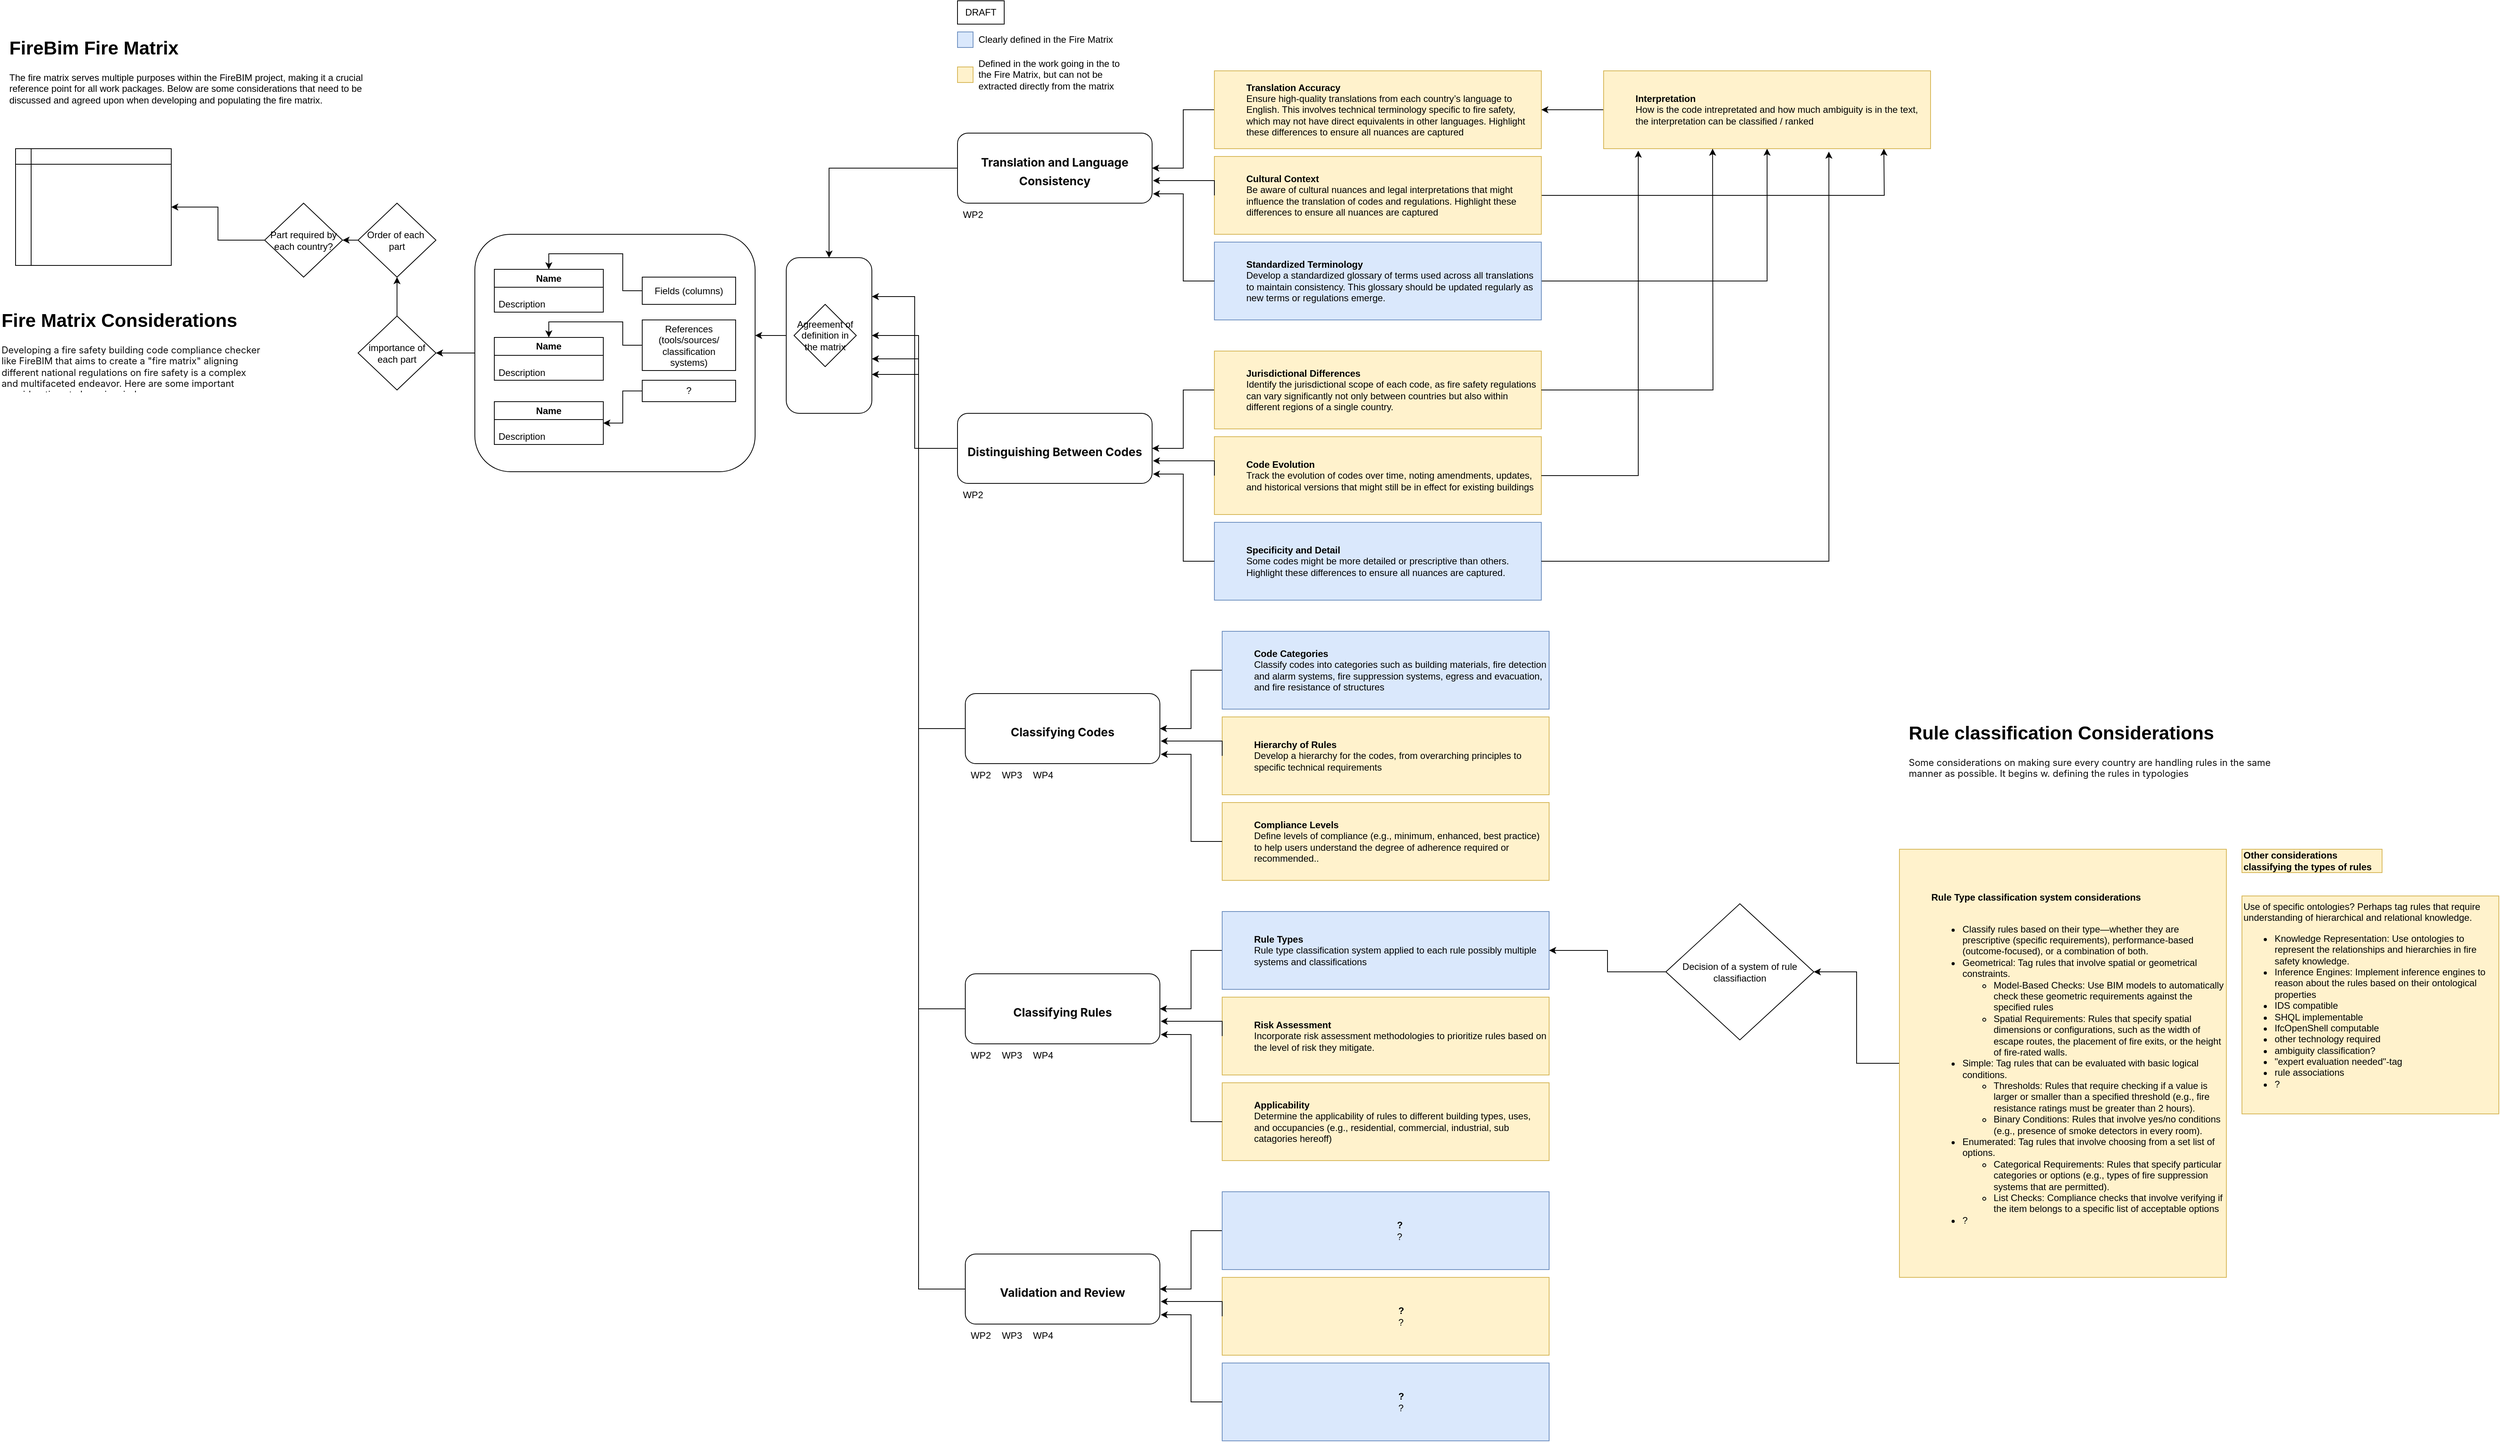 <mxfile version="24.5.3" type="github">
  <diagram name="Page-1" id="AG5_23tD9WazgZ3pk416">
    <mxGraphModel dx="3550" dy="1925" grid="1" gridSize="10" guides="1" tooltips="1" connect="1" arrows="1" fold="1" page="1" pageScale="1" pageWidth="850" pageHeight="1100" math="0" shadow="0">
      <root>
        <mxCell id="0" />
        <mxCell id="1" parent="0" />
        <mxCell id="0lbvmDNEnkcKm_lzGgN5-1" style="edgeStyle=orthogonalEdgeStyle;rounded=0;orthogonalLoop=1;jettySize=auto;html=1;exitX=0;exitY=0.5;exitDx=0;exitDy=0;entryX=1;entryY=0.5;entryDx=0;entryDy=0;" edge="1" parent="1" source="0lbvmDNEnkcKm_lzGgN5-2" target="0lbvmDNEnkcKm_lzGgN5-42">
          <mxGeometry relative="1" as="geometry" />
        </mxCell>
        <mxCell id="0lbvmDNEnkcKm_lzGgN5-2" value="" style="rounded=1;whiteSpace=wrap;html=1;" vertex="1" parent="1">
          <mxGeometry x="740" y="360" width="360" height="305" as="geometry" />
        </mxCell>
        <mxCell id="0lbvmDNEnkcKm_lzGgN5-3" value="" style="shape=internalStorage;whiteSpace=wrap;html=1;backgroundOutline=1;" vertex="1" parent="1">
          <mxGeometry x="150" y="250" width="200" height="150" as="geometry" />
        </mxCell>
        <mxCell id="0lbvmDNEnkcKm_lzGgN5-4" value="&lt;h1 style=&quot;margin-top: 0px;&quot;&gt;FireBim Fire Matrix&lt;/h1&gt;&lt;p&gt;The fire matrix serves multiple purposes within the FireBIM project, making it a crucial reference point for all work packages. Below are some considerations that need to be discussed and agreed upon when developing and populating the fire matrix.&lt;/p&gt;&lt;p&gt;&lt;br&gt;&lt;/p&gt;" style="text;html=1;whiteSpace=wrap;overflow=hidden;rounded=0;" vertex="1" parent="1">
          <mxGeometry x="140" y="100" width="510" height="120" as="geometry" />
        </mxCell>
        <mxCell id="0lbvmDNEnkcKm_lzGgN5-5" value="&lt;h1 style=&quot;margin-top: 0px;&quot;&gt;Fire Matrix Considerations&lt;/h1&gt;&lt;p&gt;&lt;span style=&quot;color: rgb(13, 13, 13); font-family: ui-sans-serif, -apple-system, system-ui, &amp;quot;Segoe UI&amp;quot;, Roboto, Ubuntu, Cantarell, &amp;quot;Noto Sans&amp;quot;, sans-serif, Helvetica, &amp;quot;Apple Color Emoji&amp;quot;, Arial, &amp;quot;Segoe UI Emoji&amp;quot;, &amp;quot;Segoe UI Symbol&amp;quot;; white-space-collapse: preserve; background-color: rgb(255, 255, 255);&quot;&gt;&lt;font style=&quot;font-size: 12px;&quot;&gt;Developing a fire safety building code compliance checker like FireBIM that aims to create a &quot;fire matrix&quot; aligning different national regulations on fire safety is a complex and multifaceted endeavor. Here are some important considerations to keep in mind:&lt;/font&gt;&lt;/span&gt;&lt;br&gt;&lt;/p&gt;" style="text;html=1;whiteSpace=wrap;overflow=hidden;rounded=0;" vertex="1" parent="1">
          <mxGeometry x="130" y="450" width="340" height="110" as="geometry" />
        </mxCell>
        <mxCell id="0lbvmDNEnkcKm_lzGgN5-6" style="edgeStyle=orthogonalEdgeStyle;rounded=0;orthogonalLoop=1;jettySize=auto;html=1;exitX=0;exitY=0.5;exitDx=0;exitDy=0;entryX=0.5;entryY=0;entryDx=0;entryDy=0;" edge="1" parent="1" source="0lbvmDNEnkcKm_lzGgN5-7" target="0lbvmDNEnkcKm_lzGgN5-47">
          <mxGeometry relative="1" as="geometry" />
        </mxCell>
        <mxCell id="0lbvmDNEnkcKm_lzGgN5-7" value="&lt;h3 style=&quot;border: 0px solid rgb(227, 227, 227); box-sizing: border-box; --tw-border-spacing-x: 0; --tw-border-spacing-y: 0; --tw-translate-x: 0; --tw-translate-y: 0; --tw-rotate: 0; --tw-skew-x: 0; --tw-skew-y: 0; --tw-scale-x: 1; --tw-scale-y: 1; --tw-pan-x: ; --tw-pan-y: ; --tw-pinch-zoom: ; --tw-scroll-snap-strictness: proximity; --tw-gradient-from-position: ; --tw-gradient-via-position: ; --tw-gradient-to-position: ; --tw-ordinal: ; --tw-slashed-zero: ; --tw-numeric-figure: ; --tw-numeric-spacing: ; --tw-numeric-fraction: ; --tw-ring-inset: ; --tw-ring-offset-width: 0px; --tw-ring-offset-color: #fff; --tw-ring-color: rgba(69,89,164,.5); --tw-ring-offset-shadow: 0 0 transparent; --tw-ring-shadow: 0 0 transparent; --tw-shadow: 0 0 transparent; --tw-shadow-colored: 0 0 transparent; --tw-blur: ; --tw-brightness: ; --tw-contrast: ; --tw-grayscale: ; --tw-hue-rotate: ; --tw-invert: ; --tw-saturate: ; --tw-sepia: ; --tw-drop-shadow: ; --tw-backdrop-blur: ; --tw-backdrop-brightness: ; --tw-backdrop-contrast: ; --tw-backdrop-grayscale: ; --tw-backdrop-hue-rotate: ; --tw-backdrop-invert: ; --tw-backdrop-opacity: ; --tw-backdrop-saturate: ; --tw-backdrop-sepia: ; --tw-contain-size: ; --tw-contain-layout: ; --tw-contain-paint: ; --tw-contain-style: ; font-size: 1.25em; margin: 1rem 0px 0.5rem; line-height: 1.6; color: rgb(13, 13, 13); font-family: ui-sans-serif, -apple-system, system-ui, &amp;quot;Segoe UI&amp;quot;, Roboto, Ubuntu, Cantarell, &amp;quot;Noto Sans&amp;quot;, sans-serif, Helvetica, &amp;quot;Apple Color Emoji&amp;quot;, Arial, &amp;quot;Segoe UI Emoji&amp;quot;, &amp;quot;Segoe UI Symbol&amp;quot;; white-space-collapse: preserve; background-color: rgb(255, 255, 255);&quot;&gt;Translation and Language Consistency&lt;/h3&gt;" style="rounded=1;whiteSpace=wrap;html=1;align=center;" vertex="1" parent="1">
          <mxGeometry x="1360" y="230" width="250" height="90" as="geometry" />
        </mxCell>
        <mxCell id="0lbvmDNEnkcKm_lzGgN5-8" style="edgeStyle=orthogonalEdgeStyle;rounded=0;orthogonalLoop=1;jettySize=auto;html=1;exitX=0;exitY=0.5;exitDx=0;exitDy=0;entryX=1;entryY=0.5;entryDx=0;entryDy=0;" edge="1" parent="1" source="0lbvmDNEnkcKm_lzGgN5-9" target="0lbvmDNEnkcKm_lzGgN5-7">
          <mxGeometry relative="1" as="geometry" />
        </mxCell>
        <mxCell id="0lbvmDNEnkcKm_lzGgN5-9" value="&lt;blockquote style=&quot;margin: 0 0 0 40px; border: none; padding: 0px;&quot;&gt;&lt;div style=&quot;text-align: left;&quot;&gt;&lt;span style=&quot;background-color: initial; color: var(--tw-prose-bold); border: 0px solid rgb(227, 227, 227); box-sizing: border-box; --tw-border-spacing-x: 0; --tw-border-spacing-y: 0; --tw-translate-x: 0; --tw-translate-y: 0; --tw-rotate: 0; --tw-skew-x: 0; --tw-skew-y: 0; --tw-scale-x: 1; --tw-scale-y: 1; --tw-pan-x: ; --tw-pan-y: ; --tw-pinch-zoom: ; --tw-scroll-snap-strictness: proximity; --tw-gradient-from-position: ; --tw-gradient-via-position: ; --tw-gradient-to-position: ; --tw-ordinal: ; --tw-slashed-zero: ; --tw-numeric-figure: ; --tw-numeric-spacing: ; --tw-numeric-fraction: ; --tw-ring-inset: ; --tw-ring-offset-width: 0px; --tw-ring-offset-color: #fff; --tw-ring-color: rgba(69,89,164,.5); --tw-ring-offset-shadow: 0 0 transparent; --tw-ring-shadow: 0 0 transparent; --tw-shadow: 0 0 transparent; --tw-shadow-colored: 0 0 transparent; --tw-blur: ; --tw-brightness: ; --tw-contrast: ; --tw-grayscale: ; --tw-hue-rotate: ; --tw-invert: ; --tw-saturate: ; --tw-sepia: ; --tw-drop-shadow: ; --tw-backdrop-blur: ; --tw-backdrop-brightness: ; --tw-backdrop-contrast: ; --tw-backdrop-grayscale: ; --tw-backdrop-hue-rotate: ; --tw-backdrop-invert: ; --tw-backdrop-opacity: ; --tw-backdrop-saturate: ; --tw-backdrop-sepia: ; --tw-contain-size: ; --tw-contain-layout: ; --tw-contain-paint: ; --tw-contain-style: ; font-weight: 600; margin-top: 1.25em; margin-bottom: 1.25em;&quot;&gt;Translation Accuracy&lt;/span&gt;&lt;span style=&quot;background-color: initial;&quot;&gt;&amp;nbsp;&lt;/span&gt;&lt;/div&gt;&lt;div style=&quot;text-align: left;&quot;&gt;&lt;span style=&quot;background-color: initial;&quot;&gt;Ensure high-quality translations from each country’s language to English. This involves technical terminology specific to fire safety, which may not have direct equivalents in other languages.&amp;nbsp;&lt;/span&gt;&lt;span style=&quot;background-color: initial;&quot;&gt;Highlight these differences to ensure all nuances are captured&lt;/span&gt;&lt;/div&gt;&lt;/blockquote&gt;" style="rounded=0;whiteSpace=wrap;html=1;fillColor=#fff2cc;strokeColor=#d6b656;" vertex="1" parent="1">
          <mxGeometry x="1690" y="150" width="420" height="100" as="geometry" />
        </mxCell>
        <mxCell id="0lbvmDNEnkcKm_lzGgN5-10" style="edgeStyle=orthogonalEdgeStyle;rounded=0;orthogonalLoop=1;jettySize=auto;html=1;exitX=1;exitY=0.5;exitDx=0;exitDy=0;entryX=0.5;entryY=1;entryDx=0;entryDy=0;" edge="1" parent="1" source="0lbvmDNEnkcKm_lzGgN5-11" target="0lbvmDNEnkcKm_lzGgN5-92">
          <mxGeometry relative="1" as="geometry" />
        </mxCell>
        <mxCell id="0lbvmDNEnkcKm_lzGgN5-11" value="&lt;blockquote style=&quot;margin: 0 0 0 40px; border: none; padding: 0px;&quot;&gt;&lt;div style=&quot;text-align: left;&quot;&gt;&lt;b&gt;Standardized Terminology&lt;/b&gt;&lt;/div&gt;&lt;div style=&quot;text-align: left;&quot;&gt;Develop a standardized glossary of terms used across all translations to maintain consistency. This glossary should be updated regularly as new terms or regulations emerge.&lt;br&gt;&lt;/div&gt;&lt;/blockquote&gt;" style="rounded=0;whiteSpace=wrap;html=1;fillColor=#dae8fc;strokeColor=#6c8ebf;" vertex="1" parent="1">
          <mxGeometry x="1690" y="370" width="420" height="100" as="geometry" />
        </mxCell>
        <mxCell id="0lbvmDNEnkcKm_lzGgN5-12" style="edgeStyle=orthogonalEdgeStyle;rounded=0;orthogonalLoop=1;jettySize=auto;html=1;exitX=1;exitY=0.5;exitDx=0;exitDy=0;" edge="1" parent="1" source="0lbvmDNEnkcKm_lzGgN5-13">
          <mxGeometry relative="1" as="geometry">
            <mxPoint x="2550" y="250" as="targetPoint" />
          </mxGeometry>
        </mxCell>
        <mxCell id="0lbvmDNEnkcKm_lzGgN5-13" value="&lt;blockquote style=&quot;margin: 0 0 0 40px; border: none; padding: 0px;&quot;&gt;&lt;div style=&quot;text-align: left;&quot;&gt;&lt;span style=&quot;background-color: initial;&quot;&gt;&lt;b&gt;Cultural Context&lt;/b&gt;&lt;/span&gt;&lt;/div&gt;&lt;div style=&quot;text-align: left;&quot;&gt;Be aware of cultural nuances and legal interpretations that might influence the translation of codes and regulations.&amp;nbsp;&lt;span style=&quot;background-color: initial;&quot;&gt;Highlight these differences to ensure all nuances are captured&lt;/span&gt;&lt;/div&gt;&lt;/blockquote&gt;" style="rounded=0;whiteSpace=wrap;html=1;fillColor=#fff2cc;strokeColor=#d6b656;" vertex="1" parent="1">
          <mxGeometry x="1690" y="260" width="420" height="100" as="geometry" />
        </mxCell>
        <mxCell id="0lbvmDNEnkcKm_lzGgN5-14" style="edgeStyle=orthogonalEdgeStyle;rounded=0;orthogonalLoop=1;jettySize=auto;html=1;exitX=0;exitY=0.5;exitDx=0;exitDy=0;entryX=1.004;entryY=0.678;entryDx=0;entryDy=0;entryPerimeter=0;" edge="1" parent="1" source="0lbvmDNEnkcKm_lzGgN5-13" target="0lbvmDNEnkcKm_lzGgN5-7">
          <mxGeometry relative="1" as="geometry">
            <Array as="points">
              <mxPoint x="1690" y="291" />
            </Array>
          </mxGeometry>
        </mxCell>
        <mxCell id="0lbvmDNEnkcKm_lzGgN5-15" style="edgeStyle=orthogonalEdgeStyle;rounded=0;orthogonalLoop=1;jettySize=auto;html=1;exitX=0;exitY=0.5;exitDx=0;exitDy=0;entryX=1.004;entryY=0.867;entryDx=0;entryDy=0;entryPerimeter=0;" edge="1" parent="1" source="0lbvmDNEnkcKm_lzGgN5-11" target="0lbvmDNEnkcKm_lzGgN5-7">
          <mxGeometry relative="1" as="geometry" />
        </mxCell>
        <mxCell id="0lbvmDNEnkcKm_lzGgN5-16" style="edgeStyle=orthogonalEdgeStyle;rounded=0;orthogonalLoop=1;jettySize=auto;html=1;exitX=0;exitY=0.5;exitDx=0;exitDy=0;entryX=1;entryY=0.25;entryDx=0;entryDy=0;" edge="1" parent="1" source="0lbvmDNEnkcKm_lzGgN5-17" target="0lbvmDNEnkcKm_lzGgN5-47">
          <mxGeometry relative="1" as="geometry" />
        </mxCell>
        <mxCell id="0lbvmDNEnkcKm_lzGgN5-17" value="&lt;h3 style=&quot;border: 0px solid rgb(227, 227, 227); box-sizing: border-box; --tw-border-spacing-x: 0; --tw-border-spacing-y: 0; --tw-translate-x: 0; --tw-translate-y: 0; --tw-rotate: 0; --tw-skew-x: 0; --tw-skew-y: 0; --tw-scale-x: 1; --tw-scale-y: 1; --tw-pan-x: ; --tw-pan-y: ; --tw-pinch-zoom: ; --tw-scroll-snap-strictness: proximity; --tw-gradient-from-position: ; --tw-gradient-via-position: ; --tw-gradient-to-position: ; --tw-ordinal: ; --tw-slashed-zero: ; --tw-numeric-figure: ; --tw-numeric-spacing: ; --tw-numeric-fraction: ; --tw-ring-inset: ; --tw-ring-offset-width: 0px; --tw-ring-offset-color: #fff; --tw-ring-color: rgba(69,89,164,.5); --tw-ring-offset-shadow: 0 0 transparent; --tw-ring-shadow: 0 0 transparent; --tw-shadow: 0 0 transparent; --tw-shadow-colored: 0 0 transparent; --tw-blur: ; --tw-brightness: ; --tw-contrast: ; --tw-grayscale: ; --tw-hue-rotate: ; --tw-invert: ; --tw-saturate: ; --tw-sepia: ; --tw-drop-shadow: ; --tw-backdrop-blur: ; --tw-backdrop-brightness: ; --tw-backdrop-contrast: ; --tw-backdrop-grayscale: ; --tw-backdrop-hue-rotate: ; --tw-backdrop-invert: ; --tw-backdrop-opacity: ; --tw-backdrop-saturate: ; --tw-backdrop-sepia: ; --tw-contain-size: ; --tw-contain-layout: ; --tw-contain-paint: ; --tw-contain-style: ; font-size: 1.25em; margin: 1rem 0px 0.5rem; line-height: 1.6; color: rgb(13, 13, 13); font-family: ui-sans-serif, -apple-system, system-ui, &amp;quot;Segoe UI&amp;quot;, Roboto, Ubuntu, Cantarell, &amp;quot;Noto Sans&amp;quot;, sans-serif, Helvetica, &amp;quot;Apple Color Emoji&amp;quot;, Arial, &amp;quot;Segoe UI Emoji&amp;quot;, &amp;quot;Segoe UI Symbol&amp;quot;; text-align: start; white-space-collapse: preserve; background-color: rgb(255, 255, 255);&quot;&gt;Distinguishing Between Codes&lt;/h3&gt;" style="rounded=1;whiteSpace=wrap;html=1;align=center;" vertex="1" parent="1">
          <mxGeometry x="1360" y="590" width="250" height="90" as="geometry" />
        </mxCell>
        <mxCell id="0lbvmDNEnkcKm_lzGgN5-18" style="edgeStyle=orthogonalEdgeStyle;rounded=0;orthogonalLoop=1;jettySize=auto;html=1;exitX=0;exitY=0.5;exitDx=0;exitDy=0;entryX=1;entryY=0.5;entryDx=0;entryDy=0;" edge="1" parent="1" source="0lbvmDNEnkcKm_lzGgN5-19" target="0lbvmDNEnkcKm_lzGgN5-17">
          <mxGeometry relative="1" as="geometry" />
        </mxCell>
        <mxCell id="0lbvmDNEnkcKm_lzGgN5-19" value="&lt;blockquote style=&quot;margin: 0 0 0 40px; border: none; padding: 0px;&quot;&gt;&lt;div style=&quot;text-align: left;&quot;&gt;&lt;span style=&quot;background-color: initial; color: var(--tw-prose-bold); border: 0px solid rgb(227, 227, 227); box-sizing: border-box; --tw-border-spacing-x: 0; --tw-border-spacing-y: 0; --tw-translate-x: 0; --tw-translate-y: 0; --tw-rotate: 0; --tw-skew-x: 0; --tw-skew-y: 0; --tw-scale-x: 1; --tw-scale-y: 1; --tw-pan-x: ; --tw-pan-y: ; --tw-pinch-zoom: ; --tw-scroll-snap-strictness: proximity; --tw-gradient-from-position: ; --tw-gradient-via-position: ; --tw-gradient-to-position: ; --tw-ordinal: ; --tw-slashed-zero: ; --tw-numeric-figure: ; --tw-numeric-spacing: ; --tw-numeric-fraction: ; --tw-ring-inset: ; --tw-ring-offset-width: 0px; --tw-ring-offset-color: #fff; --tw-ring-color: rgba(69,89,164,.5); --tw-ring-offset-shadow: 0 0 transparent; --tw-ring-shadow: 0 0 transparent; --tw-shadow: 0 0 transparent; --tw-shadow-colored: 0 0 transparent; --tw-blur: ; --tw-brightness: ; --tw-contrast: ; --tw-grayscale: ; --tw-hue-rotate: ; --tw-invert: ; --tw-saturate: ; --tw-sepia: ; --tw-drop-shadow: ; --tw-backdrop-blur: ; --tw-backdrop-brightness: ; --tw-backdrop-contrast: ; --tw-backdrop-grayscale: ; --tw-backdrop-hue-rotate: ; --tw-backdrop-invert: ; --tw-backdrop-opacity: ; --tw-backdrop-saturate: ; --tw-backdrop-sepia: ; --tw-contain-size: ; --tw-contain-layout: ; --tw-contain-paint: ; --tw-contain-style: ; font-weight: 600; margin-top: 1.25em; margin-bottom: 1.25em;&quot;&gt;Jurisdictional Differences&lt;/span&gt;&lt;span style=&quot;background-color: initial;&quot;&gt;&amp;nbsp;&lt;/span&gt;&lt;/div&gt;&lt;div style=&quot;text-align: left;&quot;&gt;Identify the jurisdictional scope of each code, as fire safety regulations can vary significantly not only between countries but also within different regions of a single country.&lt;br&gt;&lt;/div&gt;&lt;/blockquote&gt;" style="rounded=0;whiteSpace=wrap;html=1;fillColor=#fff2cc;strokeColor=#d6b656;" vertex="1" parent="1">
          <mxGeometry x="1690" y="510" width="420" height="100" as="geometry" />
        </mxCell>
        <mxCell id="0lbvmDNEnkcKm_lzGgN5-20" value="&lt;blockquote style=&quot;margin: 0 0 0 40px; border: none; padding: 0px;&quot;&gt;&lt;div style=&quot;text-align: left;&quot;&gt;&lt;span style=&quot;background-color: initial;&quot;&gt;&lt;b&gt;Specificity and Detail&lt;/b&gt;&lt;/span&gt;&lt;/div&gt;&lt;div style=&quot;text-align: left;&quot;&gt;Some codes might be more detailed or prescriptive than others. Highlight these differences to ensure all nuances are captured.&lt;br&gt;&lt;/div&gt;&lt;/blockquote&gt;" style="rounded=0;whiteSpace=wrap;html=1;fillColor=#dae8fc;strokeColor=#6c8ebf;" vertex="1" parent="1">
          <mxGeometry x="1690" y="730" width="420" height="100" as="geometry" />
        </mxCell>
        <mxCell id="0lbvmDNEnkcKm_lzGgN5-21" value="&lt;blockquote style=&quot;margin: 0 0 0 40px; border: none; padding: 0px;&quot;&gt;&lt;div style=&quot;text-align: left;&quot;&gt;&lt;span style=&quot;background-color: initial;&quot;&gt;&lt;b&gt;Code Evolution&lt;/b&gt;&lt;/span&gt;&lt;/div&gt;&lt;div style=&quot;text-align: left;&quot;&gt;Track the evolution of codes over time, noting amendments, updates, and historical versions that might still be in effect for existing buildings&lt;br&gt;&lt;/div&gt;&lt;/blockquote&gt;" style="rounded=0;whiteSpace=wrap;html=1;fillColor=#fff2cc;strokeColor=#d6b656;" vertex="1" parent="1">
          <mxGeometry x="1690" y="620" width="420" height="100" as="geometry" />
        </mxCell>
        <mxCell id="0lbvmDNEnkcKm_lzGgN5-22" style="edgeStyle=orthogonalEdgeStyle;rounded=0;orthogonalLoop=1;jettySize=auto;html=1;exitX=0;exitY=0.5;exitDx=0;exitDy=0;entryX=1.004;entryY=0.678;entryDx=0;entryDy=0;entryPerimeter=0;" edge="1" parent="1" source="0lbvmDNEnkcKm_lzGgN5-21" target="0lbvmDNEnkcKm_lzGgN5-17">
          <mxGeometry relative="1" as="geometry">
            <Array as="points">
              <mxPoint x="1690" y="651" />
            </Array>
          </mxGeometry>
        </mxCell>
        <mxCell id="0lbvmDNEnkcKm_lzGgN5-23" style="edgeStyle=orthogonalEdgeStyle;rounded=0;orthogonalLoop=1;jettySize=auto;html=1;exitX=0;exitY=0.5;exitDx=0;exitDy=0;entryX=1.004;entryY=0.867;entryDx=0;entryDy=0;entryPerimeter=0;" edge="1" parent="1" source="0lbvmDNEnkcKm_lzGgN5-20" target="0lbvmDNEnkcKm_lzGgN5-17">
          <mxGeometry relative="1" as="geometry" />
        </mxCell>
        <mxCell id="0lbvmDNEnkcKm_lzGgN5-24" value="DRAFT" style="rounded=0;whiteSpace=wrap;html=1;" vertex="1" parent="1">
          <mxGeometry x="1360" y="60" width="60" height="30" as="geometry" />
        </mxCell>
        <mxCell id="0lbvmDNEnkcKm_lzGgN5-25" value="" style="whiteSpace=wrap;html=1;aspect=fixed;fillColor=#dae8fc;strokeColor=#6c8ebf;" vertex="1" parent="1">
          <mxGeometry x="1360" y="100" width="20" height="20" as="geometry" />
        </mxCell>
        <mxCell id="0lbvmDNEnkcKm_lzGgN5-26" value="" style="whiteSpace=wrap;html=1;aspect=fixed;fillColor=#fff2cc;strokeColor=#d6b656;" vertex="1" parent="1">
          <mxGeometry x="1360" y="145" width="20" height="20" as="geometry" />
        </mxCell>
        <mxCell id="0lbvmDNEnkcKm_lzGgN5-27" value="Clearly defined in the Fire Matrix" style="text;html=1;align=left;verticalAlign=middle;whiteSpace=wrap;rounded=0;" vertex="1" parent="1">
          <mxGeometry x="1385" y="95" width="200" height="30" as="geometry" />
        </mxCell>
        <mxCell id="0lbvmDNEnkcKm_lzGgN5-28" value="Defined in the work going in the to the Fire Matrix, but can not be extracted directly from the matrix" style="text;html=1;align=left;verticalAlign=middle;whiteSpace=wrap;rounded=0;" vertex="1" parent="1">
          <mxGeometry x="1385" y="140" width="200" height="30" as="geometry" />
        </mxCell>
        <mxCell id="0lbvmDNEnkcKm_lzGgN5-29" style="edgeStyle=orthogonalEdgeStyle;rounded=0;orthogonalLoop=1;jettySize=auto;html=1;exitX=0;exitY=0.5;exitDx=0;exitDy=0;entryX=0.5;entryY=0;entryDx=0;entryDy=0;" edge="1" parent="1" source="0lbvmDNEnkcKm_lzGgN5-30" target="0lbvmDNEnkcKm_lzGgN5-31">
          <mxGeometry relative="1" as="geometry" />
        </mxCell>
        <mxCell id="0lbvmDNEnkcKm_lzGgN5-30" value="Fields (columns)" style="rounded=0;whiteSpace=wrap;html=1;" vertex="1" parent="1">
          <mxGeometry x="955" y="415" width="120" height="35" as="geometry" />
        </mxCell>
        <mxCell id="0lbvmDNEnkcKm_lzGgN5-31" value="Name" style="swimlane;whiteSpace=wrap;html=1;" vertex="1" parent="1">
          <mxGeometry x="765" y="405" width="140" height="55" as="geometry">
            <mxRectangle x="650" y="300" width="70" height="30" as="alternateBounds" />
          </mxGeometry>
        </mxCell>
        <mxCell id="0lbvmDNEnkcKm_lzGgN5-32" value="Description" style="text;html=1;align=center;verticalAlign=middle;resizable=0;points=[];autosize=1;strokeColor=none;fillColor=none;" vertex="1" parent="0lbvmDNEnkcKm_lzGgN5-31">
          <mxGeometry x="-5" y="30" width="80" height="30" as="geometry" />
        </mxCell>
        <mxCell id="0lbvmDNEnkcKm_lzGgN5-33" style="edgeStyle=orthogonalEdgeStyle;rounded=0;orthogonalLoop=1;jettySize=auto;html=1;exitX=0;exitY=0.5;exitDx=0;exitDy=0;entryX=0.5;entryY=0;entryDx=0;entryDy=0;" edge="1" parent="1" source="0lbvmDNEnkcKm_lzGgN5-34" target="0lbvmDNEnkcKm_lzGgN5-35">
          <mxGeometry relative="1" as="geometry" />
        </mxCell>
        <mxCell id="0lbvmDNEnkcKm_lzGgN5-34" value="References (tools/sources/&lt;div&gt;classification systems)&lt;/div&gt;" style="rounded=0;whiteSpace=wrap;html=1;" vertex="1" parent="1">
          <mxGeometry x="955" y="470" width="120" height="65" as="geometry" />
        </mxCell>
        <mxCell id="0lbvmDNEnkcKm_lzGgN5-35" value="Name" style="swimlane;whiteSpace=wrap;html=1;" vertex="1" parent="1">
          <mxGeometry x="765" y="492.5" width="140" height="55" as="geometry">
            <mxRectangle x="650" y="300" width="70" height="30" as="alternateBounds" />
          </mxGeometry>
        </mxCell>
        <mxCell id="0lbvmDNEnkcKm_lzGgN5-36" value="Description" style="text;html=1;align=center;verticalAlign=middle;resizable=0;points=[];autosize=1;strokeColor=none;fillColor=none;" vertex="1" parent="0lbvmDNEnkcKm_lzGgN5-35">
          <mxGeometry x="-5" y="30" width="80" height="30" as="geometry" />
        </mxCell>
        <mxCell id="0lbvmDNEnkcKm_lzGgN5-37" style="edgeStyle=orthogonalEdgeStyle;rounded=0;orthogonalLoop=1;jettySize=auto;html=1;exitX=0;exitY=0.5;exitDx=0;exitDy=0;entryX=1;entryY=0.5;entryDx=0;entryDy=0;" edge="1" parent="1" source="0lbvmDNEnkcKm_lzGgN5-38" target="0lbvmDNEnkcKm_lzGgN5-39">
          <mxGeometry relative="1" as="geometry" />
        </mxCell>
        <mxCell id="0lbvmDNEnkcKm_lzGgN5-38" value="?" style="rounded=0;whiteSpace=wrap;html=1;" vertex="1" parent="1">
          <mxGeometry x="955" y="547.5" width="120" height="27.5" as="geometry" />
        </mxCell>
        <mxCell id="0lbvmDNEnkcKm_lzGgN5-39" value="Name" style="swimlane;whiteSpace=wrap;html=1;" vertex="1" parent="1">
          <mxGeometry x="765" y="575" width="140" height="55" as="geometry">
            <mxRectangle x="650" y="300" width="70" height="30" as="alternateBounds" />
          </mxGeometry>
        </mxCell>
        <mxCell id="0lbvmDNEnkcKm_lzGgN5-40" value="Description" style="text;html=1;align=center;verticalAlign=middle;resizable=0;points=[];autosize=1;strokeColor=none;fillColor=none;" vertex="1" parent="0lbvmDNEnkcKm_lzGgN5-39">
          <mxGeometry x="-5" y="30" width="80" height="30" as="geometry" />
        </mxCell>
        <mxCell id="0lbvmDNEnkcKm_lzGgN5-41" style="edgeStyle=orthogonalEdgeStyle;rounded=0;orthogonalLoop=1;jettySize=auto;html=1;exitX=0.5;exitY=0;exitDx=0;exitDy=0;" edge="1" parent="1" source="0lbvmDNEnkcKm_lzGgN5-42" target="0lbvmDNEnkcKm_lzGgN5-44">
          <mxGeometry relative="1" as="geometry" />
        </mxCell>
        <mxCell id="0lbvmDNEnkcKm_lzGgN5-42" value="importance of each part" style="rhombus;whiteSpace=wrap;html=1;" vertex="1" parent="1">
          <mxGeometry x="590" y="465" width="100" height="95" as="geometry" />
        </mxCell>
        <mxCell id="0lbvmDNEnkcKm_lzGgN5-43" style="edgeStyle=orthogonalEdgeStyle;rounded=0;orthogonalLoop=1;jettySize=auto;html=1;exitX=0;exitY=0.5;exitDx=0;exitDy=0;entryX=1;entryY=0.5;entryDx=0;entryDy=0;" edge="1" parent="1" source="0lbvmDNEnkcKm_lzGgN5-44" target="0lbvmDNEnkcKm_lzGgN5-46">
          <mxGeometry relative="1" as="geometry" />
        </mxCell>
        <mxCell id="0lbvmDNEnkcKm_lzGgN5-44" value="Order of each&amp;nbsp;&lt;div&gt;part&lt;/div&gt;" style="rhombus;whiteSpace=wrap;html=1;" vertex="1" parent="1">
          <mxGeometry x="590" y="320" width="100" height="95" as="geometry" />
        </mxCell>
        <mxCell id="0lbvmDNEnkcKm_lzGgN5-45" style="edgeStyle=orthogonalEdgeStyle;rounded=0;orthogonalLoop=1;jettySize=auto;html=1;exitX=0;exitY=0.5;exitDx=0;exitDy=0;" edge="1" parent="1" source="0lbvmDNEnkcKm_lzGgN5-46" target="0lbvmDNEnkcKm_lzGgN5-3">
          <mxGeometry relative="1" as="geometry" />
        </mxCell>
        <mxCell id="0lbvmDNEnkcKm_lzGgN5-46" value="Part required by each country?" style="rhombus;whiteSpace=wrap;html=1;" vertex="1" parent="1">
          <mxGeometry x="470" y="320" width="100" height="95" as="geometry" />
        </mxCell>
        <mxCell id="0lbvmDNEnkcKm_lzGgN5-47" value="" style="rounded=1;whiteSpace=wrap;html=1;" vertex="1" parent="1">
          <mxGeometry x="1140" y="390" width="110" height="200" as="geometry" />
        </mxCell>
        <mxCell id="0lbvmDNEnkcKm_lzGgN5-48" value="Agreement of definition in the matrix" style="rhombus;whiteSpace=wrap;html=1;" vertex="1" parent="1">
          <mxGeometry x="1150" y="450" width="80" height="80" as="geometry" />
        </mxCell>
        <mxCell id="0lbvmDNEnkcKm_lzGgN5-49" style="edgeStyle=orthogonalEdgeStyle;rounded=0;orthogonalLoop=1;jettySize=auto;html=1;exitX=0;exitY=0.5;exitDx=0;exitDy=0;entryX=1;entryY=0.5;entryDx=0;entryDy=0;" edge="1" parent="1" source="0lbvmDNEnkcKm_lzGgN5-50" target="0lbvmDNEnkcKm_lzGgN5-47">
          <mxGeometry relative="1" as="geometry" />
        </mxCell>
        <mxCell id="0lbvmDNEnkcKm_lzGgN5-50" value="&lt;h3 style=&quot;border: 0px solid rgb(227, 227, 227); box-sizing: border-box; --tw-border-spacing-x: 0; --tw-border-spacing-y: 0; --tw-translate-x: 0; --tw-translate-y: 0; --tw-rotate: 0; --tw-skew-x: 0; --tw-skew-y: 0; --tw-scale-x: 1; --tw-scale-y: 1; --tw-pan-x: ; --tw-pan-y: ; --tw-pinch-zoom: ; --tw-scroll-snap-strictness: proximity; --tw-gradient-from-position: ; --tw-gradient-via-position: ; --tw-gradient-to-position: ; --tw-ordinal: ; --tw-slashed-zero: ; --tw-numeric-figure: ; --tw-numeric-spacing: ; --tw-numeric-fraction: ; --tw-ring-inset: ; --tw-ring-offset-width: 0px; --tw-ring-offset-color: #fff; --tw-ring-color: rgba(69,89,164,.5); --tw-ring-offset-shadow: 0 0 transparent; --tw-ring-shadow: 0 0 transparent; --tw-shadow: 0 0 transparent; --tw-shadow-colored: 0 0 transparent; --tw-blur: ; --tw-brightness: ; --tw-contrast: ; --tw-grayscale: ; --tw-hue-rotate: ; --tw-invert: ; --tw-saturate: ; --tw-sepia: ; --tw-drop-shadow: ; --tw-backdrop-blur: ; --tw-backdrop-brightness: ; --tw-backdrop-contrast: ; --tw-backdrop-grayscale: ; --tw-backdrop-hue-rotate: ; --tw-backdrop-invert: ; --tw-backdrop-opacity: ; --tw-backdrop-saturate: ; --tw-backdrop-sepia: ; --tw-contain-size: ; --tw-contain-layout: ; --tw-contain-paint: ; --tw-contain-style: ; font-size: 1.25em; margin: 1rem 0px 0.5rem; line-height: 1.6; color: rgb(13, 13, 13); font-family: ui-sans-serif, -apple-system, system-ui, &amp;quot;Segoe UI&amp;quot;, Roboto, Ubuntu, Cantarell, &amp;quot;Noto Sans&amp;quot;, sans-serif, Helvetica, &amp;quot;Apple Color Emoji&amp;quot;, Arial, &amp;quot;Segoe UI Emoji&amp;quot;, &amp;quot;Segoe UI Symbol&amp;quot;; text-align: start; white-space-collapse: preserve; background-color: rgb(255, 255, 255);&quot;&gt;Classifying Codes&lt;/h3&gt;" style="rounded=1;whiteSpace=wrap;html=1;align=center;" vertex="1" parent="1">
          <mxGeometry x="1370" y="950" width="250" height="90" as="geometry" />
        </mxCell>
        <mxCell id="0lbvmDNEnkcKm_lzGgN5-51" style="edgeStyle=orthogonalEdgeStyle;rounded=0;orthogonalLoop=1;jettySize=auto;html=1;exitX=0;exitY=0.5;exitDx=0;exitDy=0;entryX=1;entryY=0.5;entryDx=0;entryDy=0;" edge="1" parent="1" source="0lbvmDNEnkcKm_lzGgN5-52" target="0lbvmDNEnkcKm_lzGgN5-50">
          <mxGeometry relative="1" as="geometry" />
        </mxCell>
        <mxCell id="0lbvmDNEnkcKm_lzGgN5-52" value="&lt;blockquote style=&quot;margin: 0 0 0 40px; border: none; padding: 0px;&quot;&gt;&lt;div style=&quot;text-align: left;&quot;&gt;&lt;span style=&quot;background-color: initial; color: var(--tw-prose-bold); border: 0px solid rgb(227, 227, 227); box-sizing: border-box; --tw-border-spacing-x: 0; --tw-border-spacing-y: 0; --tw-translate-x: 0; --tw-translate-y: 0; --tw-rotate: 0; --tw-skew-x: 0; --tw-skew-y: 0; --tw-scale-x: 1; --tw-scale-y: 1; --tw-pan-x: ; --tw-pan-y: ; --tw-pinch-zoom: ; --tw-scroll-snap-strictness: proximity; --tw-gradient-from-position: ; --tw-gradient-via-position: ; --tw-gradient-to-position: ; --tw-ordinal: ; --tw-slashed-zero: ; --tw-numeric-figure: ; --tw-numeric-spacing: ; --tw-numeric-fraction: ; --tw-ring-inset: ; --tw-ring-offset-width: 0px; --tw-ring-offset-color: #fff; --tw-ring-color: rgba(69,89,164,.5); --tw-ring-offset-shadow: 0 0 transparent; --tw-ring-shadow: 0 0 transparent; --tw-shadow: 0 0 transparent; --tw-shadow-colored: 0 0 transparent; --tw-blur: ; --tw-brightness: ; --tw-contrast: ; --tw-grayscale: ; --tw-hue-rotate: ; --tw-invert: ; --tw-saturate: ; --tw-sepia: ; --tw-drop-shadow: ; --tw-backdrop-blur: ; --tw-backdrop-brightness: ; --tw-backdrop-contrast: ; --tw-backdrop-grayscale: ; --tw-backdrop-hue-rotate: ; --tw-backdrop-invert: ; --tw-backdrop-opacity: ; --tw-backdrop-saturate: ; --tw-backdrop-sepia: ; --tw-contain-size: ; --tw-contain-layout: ; --tw-contain-paint: ; --tw-contain-style: ; font-weight: 600; margin-top: 1.25em; margin-bottom: 1.25em;&quot;&gt;Code Categories&lt;/span&gt;&lt;span style=&quot;background-color: initial;&quot;&gt;&amp;nbsp;&lt;/span&gt;&lt;/div&gt;&lt;div style=&quot;text-align: left;&quot;&gt;Classify codes into categories such as building materials, fire detection and alarm systems, fire suppression systems, egress and evacuation, and fire resistance of structures&lt;br&gt;&lt;/div&gt;&lt;/blockquote&gt;" style="rounded=0;whiteSpace=wrap;html=1;fillColor=#dae8fc;strokeColor=#6c8ebf;" vertex="1" parent="1">
          <mxGeometry x="1700" y="870" width="420" height="100" as="geometry" />
        </mxCell>
        <mxCell id="0lbvmDNEnkcKm_lzGgN5-53" value="&lt;blockquote style=&quot;margin: 0 0 0 40px; border: none; padding: 0px;&quot;&gt;&lt;div style=&quot;text-align: left;&quot;&gt;&lt;b&gt;Compliance Levels&lt;/b&gt;&lt;br&gt;&lt;/div&gt;&lt;div style=&quot;text-align: left;&quot;&gt;Define levels of compliance (e.g., minimum, enhanced, best practice) to help users understand the degree of adherence required or recommended..&lt;br&gt;&lt;/div&gt;&lt;/blockquote&gt;" style="rounded=0;whiteSpace=wrap;html=1;fillColor=#fff2cc;strokeColor=#d6b656;" vertex="1" parent="1">
          <mxGeometry x="1700" y="1090" width="420" height="100" as="geometry" />
        </mxCell>
        <mxCell id="0lbvmDNEnkcKm_lzGgN5-54" value="&lt;blockquote style=&quot;margin: 0 0 0 40px; border: none; padding: 0px;&quot;&gt;&lt;div style=&quot;text-align: left;&quot;&gt;&lt;b&gt;Hierarchy of Rules&lt;/b&gt;&lt;br&gt;&lt;/div&gt;&lt;div style=&quot;text-align: left;&quot;&gt;Develop a hierarchy for the codes, from overarching principles to specific technical requirements&lt;br&gt;&lt;/div&gt;&lt;/blockquote&gt;" style="rounded=0;whiteSpace=wrap;html=1;fillColor=#fff2cc;strokeColor=#d6b656;" vertex="1" parent="1">
          <mxGeometry x="1700" y="980" width="420" height="100" as="geometry" />
        </mxCell>
        <mxCell id="0lbvmDNEnkcKm_lzGgN5-55" style="edgeStyle=orthogonalEdgeStyle;rounded=0;orthogonalLoop=1;jettySize=auto;html=1;exitX=0;exitY=0.5;exitDx=0;exitDy=0;entryX=1.004;entryY=0.678;entryDx=0;entryDy=0;entryPerimeter=0;" edge="1" parent="1" source="0lbvmDNEnkcKm_lzGgN5-54" target="0lbvmDNEnkcKm_lzGgN5-50">
          <mxGeometry relative="1" as="geometry">
            <Array as="points">
              <mxPoint x="1700" y="1011" />
            </Array>
          </mxGeometry>
        </mxCell>
        <mxCell id="0lbvmDNEnkcKm_lzGgN5-56" style="edgeStyle=orthogonalEdgeStyle;rounded=0;orthogonalLoop=1;jettySize=auto;html=1;exitX=0;exitY=0.5;exitDx=0;exitDy=0;entryX=1.004;entryY=0.867;entryDx=0;entryDy=0;entryPerimeter=0;" edge="1" parent="1" source="0lbvmDNEnkcKm_lzGgN5-53" target="0lbvmDNEnkcKm_lzGgN5-50">
          <mxGeometry relative="1" as="geometry" />
        </mxCell>
        <mxCell id="0lbvmDNEnkcKm_lzGgN5-57" value="&lt;h3 style=&quot;border: 0px solid rgb(227, 227, 227); box-sizing: border-box; --tw-border-spacing-x: 0; --tw-border-spacing-y: 0; --tw-translate-x: 0; --tw-translate-y: 0; --tw-rotate: 0; --tw-skew-x: 0; --tw-skew-y: 0; --tw-scale-x: 1; --tw-scale-y: 1; --tw-pan-x: ; --tw-pan-y: ; --tw-pinch-zoom: ; --tw-scroll-snap-strictness: proximity; --tw-gradient-from-position: ; --tw-gradient-via-position: ; --tw-gradient-to-position: ; --tw-ordinal: ; --tw-slashed-zero: ; --tw-numeric-figure: ; --tw-numeric-spacing: ; --tw-numeric-fraction: ; --tw-ring-inset: ; --tw-ring-offset-width: 0px; --tw-ring-offset-color: #fff; --tw-ring-color: rgba(69,89,164,.5); --tw-ring-offset-shadow: 0 0 transparent; --tw-ring-shadow: 0 0 transparent; --tw-shadow: 0 0 transparent; --tw-shadow-colored: 0 0 transparent; --tw-blur: ; --tw-brightness: ; --tw-contrast: ; --tw-grayscale: ; --tw-hue-rotate: ; --tw-invert: ; --tw-saturate: ; --tw-sepia: ; --tw-drop-shadow: ; --tw-backdrop-blur: ; --tw-backdrop-brightness: ; --tw-backdrop-contrast: ; --tw-backdrop-grayscale: ; --tw-backdrop-hue-rotate: ; --tw-backdrop-invert: ; --tw-backdrop-opacity: ; --tw-backdrop-saturate: ; --tw-backdrop-sepia: ; --tw-contain-size: ; --tw-contain-layout: ; --tw-contain-paint: ; --tw-contain-style: ; font-size: 1.25em; margin: 1rem 0px 0.5rem; line-height: 1.6; color: rgb(13, 13, 13); font-family: ui-sans-serif, -apple-system, system-ui, &amp;quot;Segoe UI&amp;quot;, Roboto, Ubuntu, Cantarell, &amp;quot;Noto Sans&amp;quot;, sans-serif, Helvetica, &amp;quot;Apple Color Emoji&amp;quot;, Arial, &amp;quot;Segoe UI Emoji&amp;quot;, &amp;quot;Segoe UI Symbol&amp;quot;; text-align: start; white-space-collapse: preserve; background-color: rgb(255, 255, 255);&quot;&gt;Classifying Rules&lt;/h3&gt;" style="rounded=1;whiteSpace=wrap;html=1;align=center;" vertex="1" parent="1">
          <mxGeometry x="1370" y="1310" width="250" height="90" as="geometry" />
        </mxCell>
        <mxCell id="0lbvmDNEnkcKm_lzGgN5-58" style="edgeStyle=orthogonalEdgeStyle;rounded=0;orthogonalLoop=1;jettySize=auto;html=1;exitX=0;exitY=0.5;exitDx=0;exitDy=0;entryX=1;entryY=0.5;entryDx=0;entryDy=0;" edge="1" parent="1" source="0lbvmDNEnkcKm_lzGgN5-59" target="0lbvmDNEnkcKm_lzGgN5-57">
          <mxGeometry relative="1" as="geometry" />
        </mxCell>
        <mxCell id="0lbvmDNEnkcKm_lzGgN5-59" value="&lt;blockquote style=&quot;margin: 0 0 0 40px; border: none; padding: 0px;&quot;&gt;&lt;div style=&quot;text-align: left;&quot;&gt;&lt;span style=&quot;background-color: initial; color: var(--tw-prose-bold); border: 0px solid rgb(227, 227, 227); box-sizing: border-box; --tw-border-spacing-x: 0; --tw-border-spacing-y: 0; --tw-translate-x: 0; --tw-translate-y: 0; --tw-rotate: 0; --tw-skew-x: 0; --tw-skew-y: 0; --tw-scale-x: 1; --tw-scale-y: 1; --tw-pan-x: ; --tw-pan-y: ; --tw-pinch-zoom: ; --tw-scroll-snap-strictness: proximity; --tw-gradient-from-position: ; --tw-gradient-via-position: ; --tw-gradient-to-position: ; --tw-ordinal: ; --tw-slashed-zero: ; --tw-numeric-figure: ; --tw-numeric-spacing: ; --tw-numeric-fraction: ; --tw-ring-inset: ; --tw-ring-offset-width: 0px; --tw-ring-offset-color: #fff; --tw-ring-color: rgba(69,89,164,.5); --tw-ring-offset-shadow: 0 0 transparent; --tw-ring-shadow: 0 0 transparent; --tw-shadow: 0 0 transparent; --tw-shadow-colored: 0 0 transparent; --tw-blur: ; --tw-brightness: ; --tw-contrast: ; --tw-grayscale: ; --tw-hue-rotate: ; --tw-invert: ; --tw-saturate: ; --tw-sepia: ; --tw-drop-shadow: ; --tw-backdrop-blur: ; --tw-backdrop-brightness: ; --tw-backdrop-contrast: ; --tw-backdrop-grayscale: ; --tw-backdrop-hue-rotate: ; --tw-backdrop-invert: ; --tw-backdrop-opacity: ; --tw-backdrop-saturate: ; --tw-backdrop-sepia: ; --tw-contain-size: ; --tw-contain-layout: ; --tw-contain-paint: ; --tw-contain-style: ; font-weight: 600; margin-top: 1.25em; margin-bottom: 1.25em;&quot;&gt;Rule Types&lt;/span&gt;&lt;span style=&quot;background-color: initial;&quot;&gt;&amp;nbsp;&lt;/span&gt;&lt;/div&gt;&lt;div style=&quot;text-align: left;&quot;&gt;Rule type classification system applied to each rule possibly multiple systems and classifications&lt;/div&gt;&lt;/blockquote&gt;" style="rounded=0;whiteSpace=wrap;html=1;fillColor=#dae8fc;strokeColor=#6c8ebf;" vertex="1" parent="1">
          <mxGeometry x="1700" y="1230" width="420" height="100" as="geometry" />
        </mxCell>
        <mxCell id="0lbvmDNEnkcKm_lzGgN5-60" value="&lt;blockquote style=&quot;margin: 0 0 0 40px; border: none; padding: 0px;&quot;&gt;&lt;div style=&quot;text-align: left;&quot;&gt;&lt;b&gt;Applicability&lt;/b&gt;&lt;br&gt;&lt;/div&gt;&lt;div style=&quot;text-align: left;&quot;&gt;Determine the applicability of rules to different building types, uses, and occupancies (e.g., residential, commercial, industrial, sub catagories hereoff)&lt;br&gt;&lt;/div&gt;&lt;/blockquote&gt;" style="rounded=0;whiteSpace=wrap;html=1;fillColor=#fff2cc;strokeColor=#d6b656;" vertex="1" parent="1">
          <mxGeometry x="1700" y="1450" width="420" height="100" as="geometry" />
        </mxCell>
        <mxCell id="0lbvmDNEnkcKm_lzGgN5-61" value="&lt;blockquote style=&quot;margin: 0 0 0 40px; border: none; padding: 0px;&quot;&gt;&lt;div style=&quot;text-align: left;&quot;&gt;&lt;b&gt;Risk Assessment&lt;/b&gt;&lt;br&gt;&lt;/div&gt;&lt;div style=&quot;text-align: left;&quot;&gt;Incorporate risk assessment methodologies to prioritize rules based on the level of risk they mitigate.&lt;br&gt;&lt;/div&gt;&lt;/blockquote&gt;" style="rounded=0;whiteSpace=wrap;html=1;fillColor=#fff2cc;strokeColor=#d6b656;" vertex="1" parent="1">
          <mxGeometry x="1700" y="1340" width="420" height="100" as="geometry" />
        </mxCell>
        <mxCell id="0lbvmDNEnkcKm_lzGgN5-62" style="edgeStyle=orthogonalEdgeStyle;rounded=0;orthogonalLoop=1;jettySize=auto;html=1;exitX=0;exitY=0.5;exitDx=0;exitDy=0;entryX=1.004;entryY=0.678;entryDx=0;entryDy=0;entryPerimeter=0;" edge="1" parent="1" source="0lbvmDNEnkcKm_lzGgN5-61" target="0lbvmDNEnkcKm_lzGgN5-57">
          <mxGeometry relative="1" as="geometry">
            <Array as="points">
              <mxPoint x="1700" y="1371" />
            </Array>
          </mxGeometry>
        </mxCell>
        <mxCell id="0lbvmDNEnkcKm_lzGgN5-63" style="edgeStyle=orthogonalEdgeStyle;rounded=0;orthogonalLoop=1;jettySize=auto;html=1;exitX=0;exitY=0.5;exitDx=0;exitDy=0;entryX=1.004;entryY=0.867;entryDx=0;entryDy=0;entryPerimeter=0;" edge="1" parent="1" source="0lbvmDNEnkcKm_lzGgN5-60" target="0lbvmDNEnkcKm_lzGgN5-57">
          <mxGeometry relative="1" as="geometry" />
        </mxCell>
        <mxCell id="0lbvmDNEnkcKm_lzGgN5-64" style="edgeStyle=orthogonalEdgeStyle;rounded=0;orthogonalLoop=1;jettySize=auto;html=1;exitX=0;exitY=0.5;exitDx=0;exitDy=0;entryX=1;entryY=0.5;entryDx=0;entryDy=0;" edge="1" parent="1" source="0lbvmDNEnkcKm_lzGgN5-65" target="0lbvmDNEnkcKm_lzGgN5-68">
          <mxGeometry relative="1" as="geometry" />
        </mxCell>
        <mxCell id="0lbvmDNEnkcKm_lzGgN5-65" value="&lt;blockquote style=&quot;margin: 0 0 0 40px; border: none; padding: 0px;&quot;&gt;&lt;div style=&quot;text-align: left;&quot;&gt;&lt;span style=&quot;background-color: initial; color: var(--tw-prose-bold); border: 0px solid rgb(227, 227, 227); box-sizing: border-box; --tw-border-spacing-x: 0; --tw-border-spacing-y: 0; --tw-translate-x: 0; --tw-translate-y: 0; --tw-rotate: 0; --tw-skew-x: 0; --tw-skew-y: 0; --tw-scale-x: 1; --tw-scale-y: 1; --tw-pan-x: ; --tw-pan-y: ; --tw-pinch-zoom: ; --tw-scroll-snap-strictness: proximity; --tw-gradient-from-position: ; --tw-gradient-via-position: ; --tw-gradient-to-position: ; --tw-ordinal: ; --tw-slashed-zero: ; --tw-numeric-figure: ; --tw-numeric-spacing: ; --tw-numeric-fraction: ; --tw-ring-inset: ; --tw-ring-offset-width: 0px; --tw-ring-offset-color: #fff; --tw-ring-color: rgba(69,89,164,.5); --tw-ring-offset-shadow: 0 0 transparent; --tw-ring-shadow: 0 0 transparent; --tw-shadow: 0 0 transparent; --tw-shadow-colored: 0 0 transparent; --tw-blur: ; --tw-brightness: ; --tw-contrast: ; --tw-grayscale: ; --tw-hue-rotate: ; --tw-invert: ; --tw-saturate: ; --tw-sepia: ; --tw-drop-shadow: ; --tw-backdrop-blur: ; --tw-backdrop-brightness: ; --tw-backdrop-contrast: ; --tw-backdrop-grayscale: ; --tw-backdrop-hue-rotate: ; --tw-backdrop-invert: ; --tw-backdrop-opacity: ; --tw-backdrop-saturate: ; --tw-backdrop-sepia: ; --tw-contain-size: ; --tw-contain-layout: ; --tw-contain-paint: ; --tw-contain-style: ; font-weight: 600; margin-top: 1.25em; margin-bottom: 1.25em;&quot;&gt;Rule Type classification system considerations&lt;/span&gt;&lt;/div&gt;&lt;div style=&quot;text-align: left;&quot;&gt;&lt;br&gt;&lt;/div&gt;&lt;div style=&quot;text-align: left;&quot;&gt;&lt;ul&gt;&lt;li&gt;Classify rules based on their type—whether they are prescriptive (specific requirements), performance-based (outcome-focused), or a combination of both.&lt;/li&gt;&lt;li&gt;Geometrical: Tag rules that involve spatial or geometrical constraints.&lt;/li&gt;&lt;ul&gt;&lt;li&gt;Model-Based Checks: Use BIM models to automatically check these geometric requirements against the specified rules&lt;/li&gt;&lt;li&gt;Spatial Requirements: Rules that specify spatial dimensions or configurations, such as the width of escape routes, the placement of fire exits, or the height of fire-rated walls.&lt;br&gt;&lt;/li&gt;&lt;/ul&gt;&lt;li&gt;Simple: Tag rules that can be evaluated with basic logical conditions.&lt;/li&gt;&lt;ul&gt;&lt;li&gt;Thresholds: Rules that require checking if a value is larger or smaller than a specified threshold (e.g., fire resistance ratings must be greater than 2 hours).&lt;/li&gt;&lt;li&gt;Binary Conditions: Rules that involve yes/no conditions (e.g., presence of smoke detectors in every room).&lt;/li&gt;&lt;/ul&gt;&lt;li&gt;Enumerated: Tag rules that involve choosing from a set list of options.&lt;/li&gt;&lt;ul&gt;&lt;li&gt;Categorical Requirements: Rules that specify particular categories or options (e.g., types of fire suppression systems that are permitted).&lt;/li&gt;&lt;li&gt;List Checks: Compliance checks that involve verifying if the item belongs to a specific list of acceptable options&lt;/li&gt;&lt;/ul&gt;&lt;li&gt;?&lt;/li&gt;&lt;/ul&gt;&lt;/div&gt;&lt;/blockquote&gt;" style="rounded=0;whiteSpace=wrap;html=1;fillColor=#fff2cc;strokeColor=#d6b656;" vertex="1" parent="1">
          <mxGeometry x="2570" y="1150" width="420" height="550" as="geometry" />
        </mxCell>
        <mxCell id="0lbvmDNEnkcKm_lzGgN5-66" value="Use of specific ontologies? Perhaps tag rules that require understanding of hierarchical and relational knowledge.&lt;br&gt;&lt;ul style=&quot;forced-color-adjust: none; color: rgb(0, 0, 0); font-family: Helvetica; font-size: 12px; font-style: normal; font-variant-ligatures: normal; font-variant-caps: normal; font-weight: 400; letter-spacing: normal; orphans: 2; text-align: left; text-indent: 0px; text-transform: none; widows: 2; word-spacing: 0px; -webkit-text-stroke-width: 0px; white-space: normal; text-decoration-thickness: initial; text-decoration-style: initial; text-decoration-color: initial;&quot;&gt;&lt;li&gt;Knowledge Representation: Use ontologies to represent the relationships and hierarchies in fire safety knowledge.&lt;br&gt;&lt;/li&gt;&lt;li&gt;Inference Engines: Implement inference engines to reason about the rules based on their ontological properties&lt;br&gt;&lt;/li&gt;&lt;li&gt;IDS compatible&lt;/li&gt;&lt;li&gt;SHQL implementable&lt;/li&gt;&lt;li&gt;IfcOpenShell computable&lt;/li&gt;&lt;li&gt;other technology required&lt;/li&gt;&lt;li&gt;ambiguity classification?&lt;/li&gt;&lt;li&gt;&quot;expert evaluation needed&quot;-tag&lt;/li&gt;&lt;li&gt;rule associations&lt;/li&gt;&lt;li&gt;?&lt;/li&gt;&lt;/ul&gt;" style="text;whiteSpace=wrap;html=1;fillColor=#fff2cc;strokeColor=#d6b656;" vertex="1" parent="1">
          <mxGeometry x="3010" y="1210" width="330" height="280" as="geometry" />
        </mxCell>
        <mxCell id="0lbvmDNEnkcKm_lzGgN5-67" style="edgeStyle=orthogonalEdgeStyle;rounded=0;orthogonalLoop=1;jettySize=auto;html=1;exitX=0;exitY=0.5;exitDx=0;exitDy=0;entryX=1;entryY=0.5;entryDx=0;entryDy=0;" edge="1" parent="1" source="0lbvmDNEnkcKm_lzGgN5-68" target="0lbvmDNEnkcKm_lzGgN5-59">
          <mxGeometry relative="1" as="geometry" />
        </mxCell>
        <mxCell id="0lbvmDNEnkcKm_lzGgN5-68" value="Decision of a system of rule classifiaction" style="rhombus;whiteSpace=wrap;html=1;" vertex="1" parent="1">
          <mxGeometry x="2270" y="1220" width="190" height="175" as="geometry" />
        </mxCell>
        <mxCell id="0lbvmDNEnkcKm_lzGgN5-69" value="Other considerations classifying the types of rules" style="text;html=1;align=left;verticalAlign=middle;whiteSpace=wrap;rounded=0;fontStyle=1;fillColor=#fff2cc;strokeColor=#d6b656;" vertex="1" parent="1">
          <mxGeometry x="3010" y="1150" width="180" height="30" as="geometry" />
        </mxCell>
        <mxCell id="0lbvmDNEnkcKm_lzGgN5-70" style="edgeStyle=orthogonalEdgeStyle;rounded=0;orthogonalLoop=1;jettySize=auto;html=1;exitX=0;exitY=0.5;exitDx=0;exitDy=0;entryX=1;entryY=0.65;entryDx=0;entryDy=0;entryPerimeter=0;" edge="1" parent="1" source="0lbvmDNEnkcKm_lzGgN5-57" target="0lbvmDNEnkcKm_lzGgN5-47">
          <mxGeometry relative="1" as="geometry" />
        </mxCell>
        <mxCell id="0lbvmDNEnkcKm_lzGgN5-71" style="edgeStyle=orthogonalEdgeStyle;rounded=0;orthogonalLoop=1;jettySize=auto;html=1;exitX=0;exitY=0.5;exitDx=0;exitDy=0;entryX=1;entryY=0.75;entryDx=0;entryDy=0;" edge="1" parent="1" source="0lbvmDNEnkcKm_lzGgN5-72" target="0lbvmDNEnkcKm_lzGgN5-47">
          <mxGeometry relative="1" as="geometry" />
        </mxCell>
        <mxCell id="0lbvmDNEnkcKm_lzGgN5-72" value="&lt;h3 style=&quot;border: 0px solid rgb(227, 227, 227); box-sizing: border-box; --tw-border-spacing-x: 0; --tw-border-spacing-y: 0; --tw-translate-x: 0; --tw-translate-y: 0; --tw-rotate: 0; --tw-skew-x: 0; --tw-skew-y: 0; --tw-scale-x: 1; --tw-scale-y: 1; --tw-pan-x: ; --tw-pan-y: ; --tw-pinch-zoom: ; --tw-scroll-snap-strictness: proximity; --tw-gradient-from-position: ; --tw-gradient-via-position: ; --tw-gradient-to-position: ; --tw-ordinal: ; --tw-slashed-zero: ; --tw-numeric-figure: ; --tw-numeric-spacing: ; --tw-numeric-fraction: ; --tw-ring-inset: ; --tw-ring-offset-width: 0px; --tw-ring-offset-color: #fff; --tw-ring-color: rgba(69,89,164,.5); --tw-ring-offset-shadow: 0 0 transparent; --tw-ring-shadow: 0 0 transparent; --tw-shadow: 0 0 transparent; --tw-shadow-colored: 0 0 transparent; --tw-blur: ; --tw-brightness: ; --tw-contrast: ; --tw-grayscale: ; --tw-hue-rotate: ; --tw-invert: ; --tw-saturate: ; --tw-sepia: ; --tw-drop-shadow: ; --tw-backdrop-blur: ; --tw-backdrop-brightness: ; --tw-backdrop-contrast: ; --tw-backdrop-grayscale: ; --tw-backdrop-hue-rotate: ; --tw-backdrop-invert: ; --tw-backdrop-opacity: ; --tw-backdrop-saturate: ; --tw-backdrop-sepia: ; --tw-contain-size: ; --tw-contain-layout: ; --tw-contain-paint: ; --tw-contain-style: ; font-size: 1.25em; margin: 1rem 0px 0.5rem; line-height: 1.6; color: rgb(13, 13, 13); font-family: ui-sans-serif, -apple-system, system-ui, &amp;quot;Segoe UI&amp;quot;, Roboto, Ubuntu, Cantarell, &amp;quot;Noto Sans&amp;quot;, sans-serif, Helvetica, &amp;quot;Apple Color Emoji&amp;quot;, Arial, &amp;quot;Segoe UI Emoji&amp;quot;, &amp;quot;Segoe UI Symbol&amp;quot;; text-align: start; white-space-collapse: preserve; background-color: rgb(255, 255, 255);&quot;&gt;&lt;span style=&quot;border: 0px solid rgb(227, 227, 227); box-sizing: border-box; --tw-border-spacing-x: 0; --tw-border-spacing-y: 0; --tw-translate-x: 0; --tw-translate-y: 0; --tw-rotate: 0; --tw-skew-x: 0; --tw-skew-y: 0; --tw-scale-x: 1; --tw-scale-y: 1; --tw-pan-x: ; --tw-pan-y: ; --tw-pinch-zoom: ; --tw-scroll-snap-strictness: proximity; --tw-gradient-from-position: ; --tw-gradient-via-position: ; --tw-gradient-to-position: ; --tw-ordinal: ; --tw-slashed-zero: ; --tw-numeric-figure: ; --tw-numeric-spacing: ; --tw-numeric-fraction: ; --tw-ring-inset: ; --tw-ring-offset-width: 0px; --tw-ring-offset-color: #fff; --tw-ring-color: rgba(69,89,164,.5); --tw-ring-offset-shadow: 0 0 transparent; --tw-ring-shadow: 0 0 transparent; --tw-shadow: 0 0 transparent; --tw-shadow-colored: 0 0 transparent; --tw-blur: ; --tw-brightness: ; --tw-contrast: ; --tw-grayscale: ; --tw-hue-rotate: ; --tw-invert: ; --tw-saturate: ; --tw-sepia: ; --tw-drop-shadow: ; --tw-backdrop-blur: ; --tw-backdrop-brightness: ; --tw-backdrop-contrast: ; --tw-backdrop-grayscale: ; --tw-backdrop-hue-rotate: ; --tw-backdrop-invert: ; --tw-backdrop-opacity: ; --tw-backdrop-saturate: ; --tw-backdrop-sepia: ; --tw-contain-size: ; --tw-contain-layout: ; --tw-contain-paint: ; --tw-contain-style: ; color: inherit;&quot;&gt;Validation and Review&lt;/span&gt;&lt;/h3&gt;" style="rounded=1;whiteSpace=wrap;html=1;align=center;" vertex="1" parent="1">
          <mxGeometry x="1370" y="1670" width="250" height="90" as="geometry" />
        </mxCell>
        <mxCell id="0lbvmDNEnkcKm_lzGgN5-73" style="edgeStyle=orthogonalEdgeStyle;rounded=0;orthogonalLoop=1;jettySize=auto;html=1;exitX=0;exitY=0.5;exitDx=0;exitDy=0;entryX=1;entryY=0.5;entryDx=0;entryDy=0;" edge="1" parent="1" source="0lbvmDNEnkcKm_lzGgN5-74" target="0lbvmDNEnkcKm_lzGgN5-72">
          <mxGeometry relative="1" as="geometry" />
        </mxCell>
        <mxCell id="0lbvmDNEnkcKm_lzGgN5-74" value="&lt;blockquote style=&quot;margin: 0 0 0 40px; border: none; padding: 0px;&quot;&gt;&lt;div style=&quot;text-align: left;&quot;&gt;&lt;span style=&quot;background-color: initial; color: var(--tw-prose-bold); border: 0px solid rgb(227, 227, 227); box-sizing: border-box; --tw-border-spacing-x: 0; --tw-border-spacing-y: 0; --tw-translate-x: 0; --tw-translate-y: 0; --tw-rotate: 0; --tw-skew-x: 0; --tw-skew-y: 0; --tw-scale-x: 1; --tw-scale-y: 1; --tw-pan-x: ; --tw-pan-y: ; --tw-pinch-zoom: ; --tw-scroll-snap-strictness: proximity; --tw-gradient-from-position: ; --tw-gradient-via-position: ; --tw-gradient-to-position: ; --tw-ordinal: ; --tw-slashed-zero: ; --tw-numeric-figure: ; --tw-numeric-spacing: ; --tw-numeric-fraction: ; --tw-ring-inset: ; --tw-ring-offset-width: 0px; --tw-ring-offset-color: #fff; --tw-ring-color: rgba(69,89,164,.5); --tw-ring-offset-shadow: 0 0 transparent; --tw-ring-shadow: 0 0 transparent; --tw-shadow: 0 0 transparent; --tw-shadow-colored: 0 0 transparent; --tw-blur: ; --tw-brightness: ; --tw-contrast: ; --tw-grayscale: ; --tw-hue-rotate: ; --tw-invert: ; --tw-saturate: ; --tw-sepia: ; --tw-drop-shadow: ; --tw-backdrop-blur: ; --tw-backdrop-brightness: ; --tw-backdrop-contrast: ; --tw-backdrop-grayscale: ; --tw-backdrop-hue-rotate: ; --tw-backdrop-invert: ; --tw-backdrop-opacity: ; --tw-backdrop-saturate: ; --tw-backdrop-sepia: ; --tw-contain-size: ; --tw-contain-layout: ; --tw-contain-paint: ; --tw-contain-style: ; font-weight: 600; margin-top: 1.25em; margin-bottom: 1.25em;&quot;&gt;?&lt;/span&gt;&lt;span style=&quot;background-color: initial;&quot;&gt;&amp;nbsp;&lt;/span&gt;&lt;/div&gt;&lt;div style=&quot;text-align: left;&quot;&gt;?&lt;/div&gt;&lt;/blockquote&gt;" style="rounded=0;whiteSpace=wrap;html=1;fillColor=#dae8fc;strokeColor=#6c8ebf;" vertex="1" parent="1">
          <mxGeometry x="1700" y="1590" width="420" height="100" as="geometry" />
        </mxCell>
        <mxCell id="0lbvmDNEnkcKm_lzGgN5-75" value="&lt;blockquote style=&quot;margin: 0 0 0 40px; border: none; padding: 0px;&quot;&gt;&lt;div style=&quot;text-align: left;&quot;&gt;&lt;span style=&quot;background-color: initial;&quot;&gt;&lt;b&gt;?&lt;/b&gt;&lt;/span&gt;&lt;/div&gt;&lt;div style=&quot;text-align: left;&quot;&gt;&lt;span style=&quot;background-color: initial;&quot;&gt;?&lt;/span&gt;&lt;br&gt;&lt;/div&gt;&lt;/blockquote&gt;" style="rounded=0;whiteSpace=wrap;html=1;fillColor=#dae8fc;strokeColor=#6c8ebf;" vertex="1" parent="1">
          <mxGeometry x="1700" y="1810" width="420" height="100" as="geometry" />
        </mxCell>
        <mxCell id="0lbvmDNEnkcKm_lzGgN5-76" value="&lt;blockquote style=&quot;margin: 0 0 0 40px; border: none; padding: 0px;&quot;&gt;&lt;div style=&quot;text-align: left;&quot;&gt;&lt;b&gt;?&lt;/b&gt;&lt;/div&gt;&lt;div style=&quot;text-align: left;&quot;&gt;?&lt;br&gt;&lt;/div&gt;&lt;/blockquote&gt;" style="rounded=0;whiteSpace=wrap;html=1;fillColor=#fff2cc;strokeColor=#d6b656;" vertex="1" parent="1">
          <mxGeometry x="1700" y="1700" width="420" height="100" as="geometry" />
        </mxCell>
        <mxCell id="0lbvmDNEnkcKm_lzGgN5-77" style="edgeStyle=orthogonalEdgeStyle;rounded=0;orthogonalLoop=1;jettySize=auto;html=1;exitX=0;exitY=0.5;exitDx=0;exitDy=0;entryX=1.004;entryY=0.678;entryDx=0;entryDy=0;entryPerimeter=0;" edge="1" parent="1" source="0lbvmDNEnkcKm_lzGgN5-76" target="0lbvmDNEnkcKm_lzGgN5-72">
          <mxGeometry relative="1" as="geometry">
            <Array as="points">
              <mxPoint x="1700" y="1731" />
            </Array>
          </mxGeometry>
        </mxCell>
        <mxCell id="0lbvmDNEnkcKm_lzGgN5-78" style="edgeStyle=orthogonalEdgeStyle;rounded=0;orthogonalLoop=1;jettySize=auto;html=1;exitX=0;exitY=0.5;exitDx=0;exitDy=0;entryX=1.004;entryY=0.867;entryDx=0;entryDy=0;entryPerimeter=0;" edge="1" parent="1" source="0lbvmDNEnkcKm_lzGgN5-75" target="0lbvmDNEnkcKm_lzGgN5-72">
          <mxGeometry relative="1" as="geometry" />
        </mxCell>
        <mxCell id="0lbvmDNEnkcKm_lzGgN5-79" style="edgeStyle=orthogonalEdgeStyle;rounded=0;orthogonalLoop=1;jettySize=auto;html=1;entryX=1;entryY=0.426;entryDx=0;entryDy=0;entryPerimeter=0;" edge="1" parent="1" source="0lbvmDNEnkcKm_lzGgN5-47" target="0lbvmDNEnkcKm_lzGgN5-2">
          <mxGeometry relative="1" as="geometry" />
        </mxCell>
        <mxCell id="0lbvmDNEnkcKm_lzGgN5-80" value="WP2" style="text;html=1;align=center;verticalAlign=middle;whiteSpace=wrap;rounded=0;" vertex="1" parent="1">
          <mxGeometry x="1350" y="320" width="60" height="30" as="geometry" />
        </mxCell>
        <mxCell id="0lbvmDNEnkcKm_lzGgN5-81" value="WP2" style="text;html=1;align=center;verticalAlign=middle;whiteSpace=wrap;rounded=0;" vertex="1" parent="1">
          <mxGeometry x="1350" y="680" width="60" height="30" as="geometry" />
        </mxCell>
        <mxCell id="0lbvmDNEnkcKm_lzGgN5-82" value="WP2" style="text;html=1;align=center;verticalAlign=middle;whiteSpace=wrap;rounded=0;" vertex="1" parent="1">
          <mxGeometry x="1360" y="1040" width="60" height="30" as="geometry" />
        </mxCell>
        <mxCell id="0lbvmDNEnkcKm_lzGgN5-83" value="WP3" style="text;html=1;align=center;verticalAlign=middle;whiteSpace=wrap;rounded=0;" vertex="1" parent="1">
          <mxGeometry x="1400" y="1040" width="60" height="30" as="geometry" />
        </mxCell>
        <mxCell id="0lbvmDNEnkcKm_lzGgN5-84" value="WP4" style="text;html=1;align=center;verticalAlign=middle;whiteSpace=wrap;rounded=0;" vertex="1" parent="1">
          <mxGeometry x="1440" y="1040" width="60" height="30" as="geometry" />
        </mxCell>
        <mxCell id="0lbvmDNEnkcKm_lzGgN5-85" value="WP2" style="text;html=1;align=center;verticalAlign=middle;whiteSpace=wrap;rounded=0;" vertex="1" parent="1">
          <mxGeometry x="1360" y="1400" width="60" height="30" as="geometry" />
        </mxCell>
        <mxCell id="0lbvmDNEnkcKm_lzGgN5-86" value="WP3" style="text;html=1;align=center;verticalAlign=middle;whiteSpace=wrap;rounded=0;" vertex="1" parent="1">
          <mxGeometry x="1400" y="1400" width="60" height="30" as="geometry" />
        </mxCell>
        <mxCell id="0lbvmDNEnkcKm_lzGgN5-87" value="WP4" style="text;html=1;align=center;verticalAlign=middle;whiteSpace=wrap;rounded=0;" vertex="1" parent="1">
          <mxGeometry x="1440" y="1400" width="60" height="30" as="geometry" />
        </mxCell>
        <mxCell id="0lbvmDNEnkcKm_lzGgN5-88" value="WP2" style="text;html=1;align=center;verticalAlign=middle;whiteSpace=wrap;rounded=0;" vertex="1" parent="1">
          <mxGeometry x="1360" y="1760" width="60" height="30" as="geometry" />
        </mxCell>
        <mxCell id="0lbvmDNEnkcKm_lzGgN5-89" value="WP3" style="text;html=1;align=center;verticalAlign=middle;whiteSpace=wrap;rounded=0;" vertex="1" parent="1">
          <mxGeometry x="1400" y="1760" width="60" height="30" as="geometry" />
        </mxCell>
        <mxCell id="0lbvmDNEnkcKm_lzGgN5-90" value="WP4" style="text;html=1;align=center;verticalAlign=middle;whiteSpace=wrap;rounded=0;" vertex="1" parent="1">
          <mxGeometry x="1440" y="1760" width="60" height="30" as="geometry" />
        </mxCell>
        <mxCell id="0lbvmDNEnkcKm_lzGgN5-91" style="edgeStyle=orthogonalEdgeStyle;rounded=0;orthogonalLoop=1;jettySize=auto;html=1;exitX=0;exitY=0.5;exitDx=0;exitDy=0;" edge="1" parent="1" source="0lbvmDNEnkcKm_lzGgN5-92" target="0lbvmDNEnkcKm_lzGgN5-9">
          <mxGeometry relative="1" as="geometry" />
        </mxCell>
        <mxCell id="0lbvmDNEnkcKm_lzGgN5-92" value="&lt;blockquote style=&quot;margin: 0 0 0 40px; border: none; padding: 0px;&quot;&gt;&lt;div style=&quot;text-align: left;&quot;&gt;&lt;span style=&quot;background-color: initial; color: var(--tw-prose-bold); border: 0px solid rgb(227, 227, 227); box-sizing: border-box; --tw-border-spacing-x: 0; --tw-border-spacing-y: 0; --tw-translate-x: 0; --tw-translate-y: 0; --tw-rotate: 0; --tw-skew-x: 0; --tw-skew-y: 0; --tw-scale-x: 1; --tw-scale-y: 1; --tw-pan-x: ; --tw-pan-y: ; --tw-pinch-zoom: ; --tw-scroll-snap-strictness: proximity; --tw-gradient-from-position: ; --tw-gradient-via-position: ; --tw-gradient-to-position: ; --tw-ordinal: ; --tw-slashed-zero: ; --tw-numeric-figure: ; --tw-numeric-spacing: ; --tw-numeric-fraction: ; --tw-ring-inset: ; --tw-ring-offset-width: 0px; --tw-ring-offset-color: #fff; --tw-ring-color: rgba(69,89,164,.5); --tw-ring-offset-shadow: 0 0 transparent; --tw-ring-shadow: 0 0 transparent; --tw-shadow: 0 0 transparent; --tw-shadow-colored: 0 0 transparent; --tw-blur: ; --tw-brightness: ; --tw-contrast: ; --tw-grayscale: ; --tw-hue-rotate: ; --tw-invert: ; --tw-saturate: ; --tw-sepia: ; --tw-drop-shadow: ; --tw-backdrop-blur: ; --tw-backdrop-brightness: ; --tw-backdrop-contrast: ; --tw-backdrop-grayscale: ; --tw-backdrop-hue-rotate: ; --tw-backdrop-invert: ; --tw-backdrop-opacity: ; --tw-backdrop-saturate: ; --tw-backdrop-sepia: ; --tw-contain-size: ; --tw-contain-layout: ; --tw-contain-paint: ; --tw-contain-style: ; font-weight: 600; margin-top: 1.25em; margin-bottom: 1.25em;&quot;&gt;Interpretation&lt;/span&gt;&lt;span style=&quot;background-color: initial;&quot;&gt;&amp;nbsp;&lt;/span&gt;&lt;/div&gt;&lt;div style=&quot;text-align: left;&quot;&gt;How is the code intrepretated and how much ambiguity is in the text, the interpretation can be classified / ranked&lt;/div&gt;&lt;/blockquote&gt;" style="rounded=0;whiteSpace=wrap;html=1;fillColor=#fff2cc;strokeColor=#d6b656;" vertex="1" parent="1">
          <mxGeometry x="2190" y="150" width="420" height="100" as="geometry" />
        </mxCell>
        <mxCell id="0lbvmDNEnkcKm_lzGgN5-93" style="edgeStyle=orthogonalEdgeStyle;rounded=0;orthogonalLoop=1;jettySize=auto;html=1;exitX=1;exitY=0.5;exitDx=0;exitDy=0;entryX=0.106;entryY=1.025;entryDx=0;entryDy=0;entryPerimeter=0;" edge="1" parent="1" source="0lbvmDNEnkcKm_lzGgN5-21" target="0lbvmDNEnkcKm_lzGgN5-92">
          <mxGeometry relative="1" as="geometry" />
        </mxCell>
        <mxCell id="0lbvmDNEnkcKm_lzGgN5-94" style="edgeStyle=orthogonalEdgeStyle;rounded=0;orthogonalLoop=1;jettySize=auto;html=1;exitX=1;exitY=0.5;exitDx=0;exitDy=0;" edge="1" parent="1" source="0lbvmDNEnkcKm_lzGgN5-19">
          <mxGeometry relative="1" as="geometry">
            <mxPoint x="2330" y="250" as="targetPoint" />
          </mxGeometry>
        </mxCell>
        <mxCell id="0lbvmDNEnkcKm_lzGgN5-95" style="edgeStyle=orthogonalEdgeStyle;rounded=0;orthogonalLoop=1;jettySize=auto;html=1;exitX=1;exitY=0.5;exitDx=0;exitDy=0;entryX=0.689;entryY=1.038;entryDx=0;entryDy=0;entryPerimeter=0;" edge="1" parent="1" source="0lbvmDNEnkcKm_lzGgN5-20" target="0lbvmDNEnkcKm_lzGgN5-92">
          <mxGeometry relative="1" as="geometry" />
        </mxCell>
        <mxCell id="0lbvmDNEnkcKm_lzGgN5-97" value="&lt;h1 style=&quot;margin-top: 0px;&quot;&gt;Rule classification Considerations&lt;/h1&gt;&lt;p&gt;&lt;font face=&quot;ui-sans-serif, -apple-system, system-ui, Segoe UI, Roboto, Ubuntu, Cantarell, Noto Sans, sans-serif, Helvetica, Apple Color Emoji, Arial, Segoe UI Emoji, Segoe UI Symbol&quot; color=&quot;#0d0d0d&quot;&gt;&lt;span style=&quot;white-space-collapse: preserve; background-color: rgb(255, 255, 255);&quot;&gt;Some considerations on making sure every country are handling rules in the same manner as possible. It begins w. defining the rules in typologies&lt;/span&gt;&lt;/font&gt;&lt;/p&gt;" style="text;html=1;whiteSpace=wrap;overflow=hidden;rounded=0;" vertex="1" parent="1">
          <mxGeometry x="2580" y="980" width="490" height="110" as="geometry" />
        </mxCell>
      </root>
    </mxGraphModel>
  </diagram>
</mxfile>
